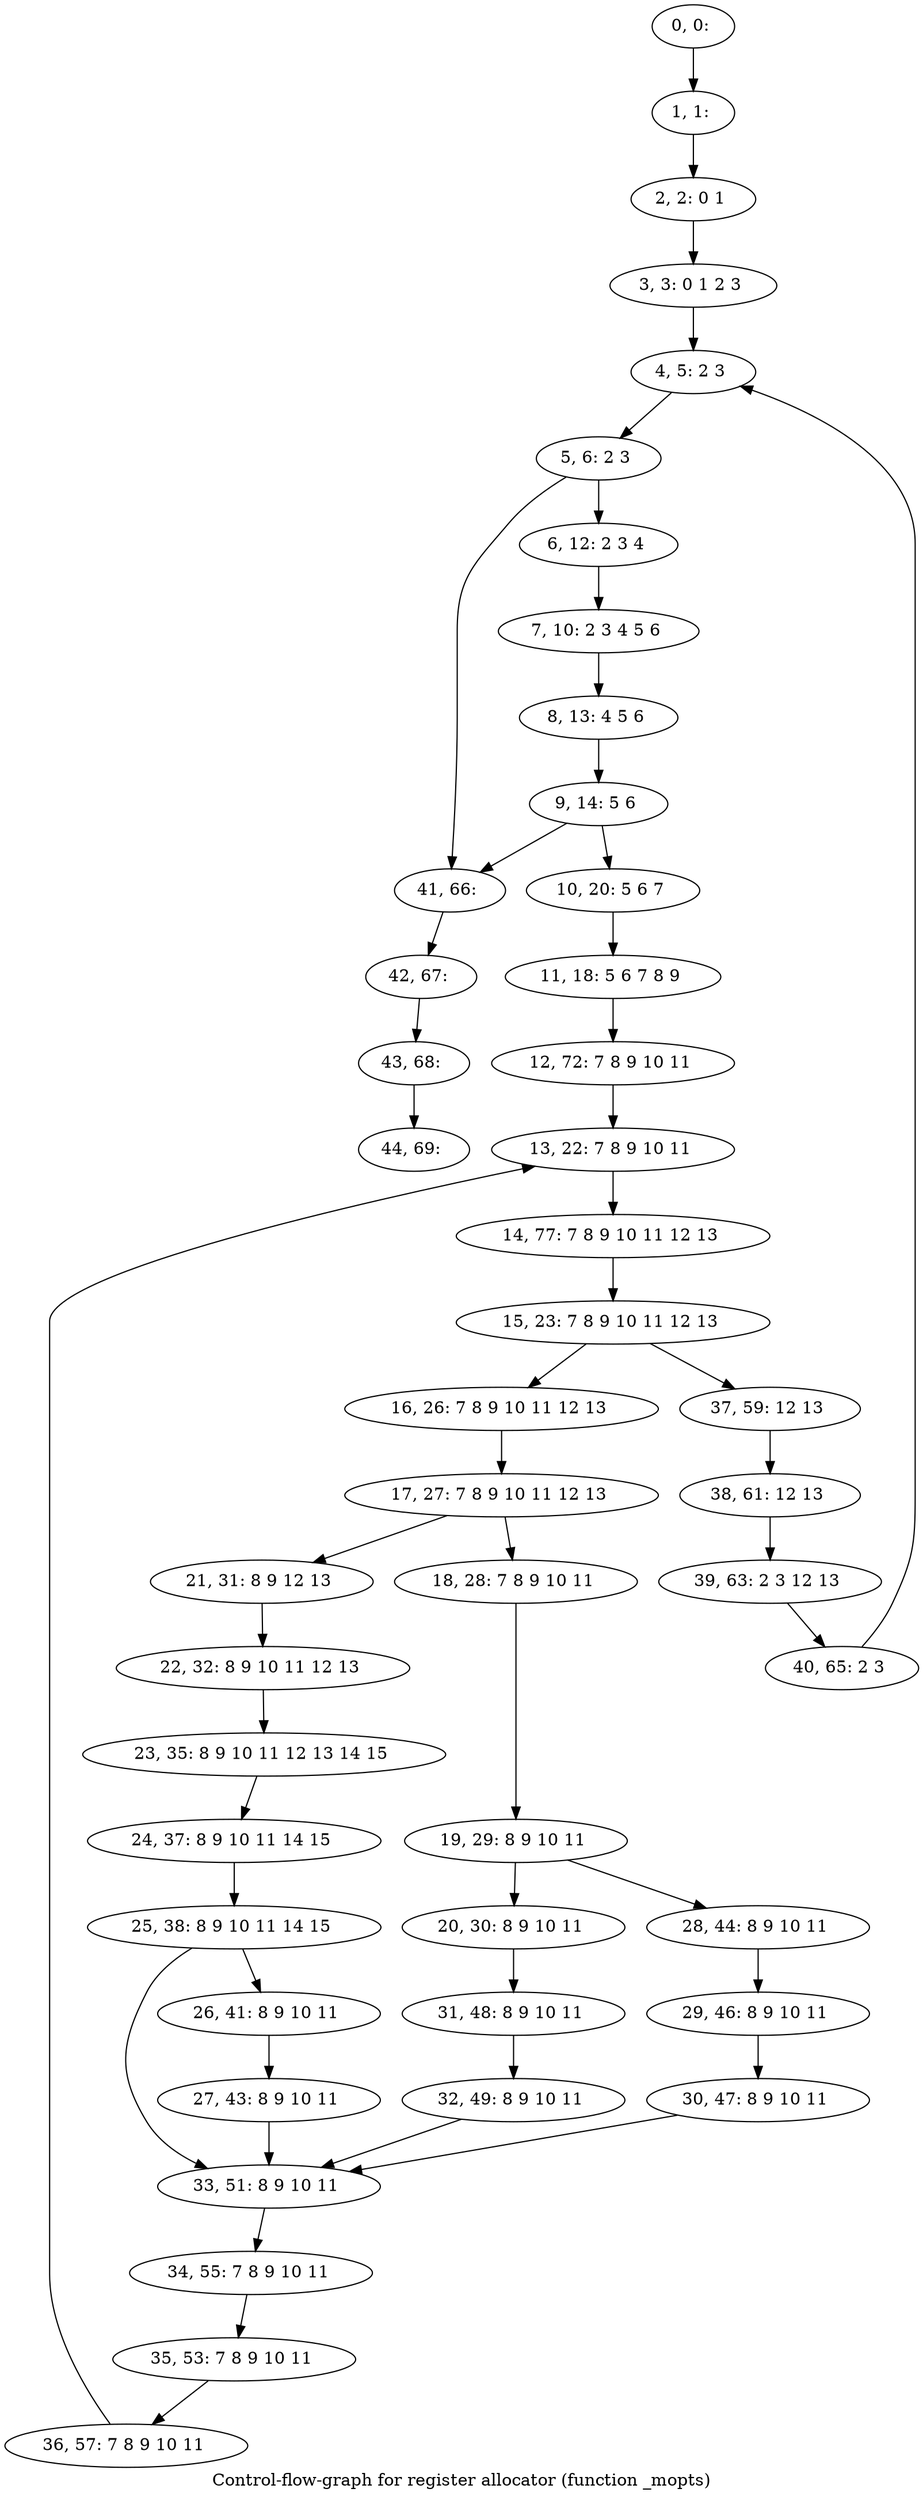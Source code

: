 digraph G {
graph [label="Control-flow-graph for register allocator (function _mopts)"]
0[label="0, 0: "];
1[label="1, 1: "];
2[label="2, 2: 0 1 "];
3[label="3, 3: 0 1 2 3 "];
4[label="4, 5: 2 3 "];
5[label="5, 6: 2 3 "];
6[label="6, 12: 2 3 4 "];
7[label="7, 10: 2 3 4 5 6 "];
8[label="8, 13: 4 5 6 "];
9[label="9, 14: 5 6 "];
10[label="10, 20: 5 6 7 "];
11[label="11, 18: 5 6 7 8 9 "];
12[label="12, 72: 7 8 9 10 11 "];
13[label="13, 22: 7 8 9 10 11 "];
14[label="14, 77: 7 8 9 10 11 12 13 "];
15[label="15, 23: 7 8 9 10 11 12 13 "];
16[label="16, 26: 7 8 9 10 11 12 13 "];
17[label="17, 27: 7 8 9 10 11 12 13 "];
18[label="18, 28: 7 8 9 10 11 "];
19[label="19, 29: 8 9 10 11 "];
20[label="20, 30: 8 9 10 11 "];
21[label="21, 31: 8 9 12 13 "];
22[label="22, 32: 8 9 10 11 12 13 "];
23[label="23, 35: 8 9 10 11 12 13 14 15 "];
24[label="24, 37: 8 9 10 11 14 15 "];
25[label="25, 38: 8 9 10 11 14 15 "];
26[label="26, 41: 8 9 10 11 "];
27[label="27, 43: 8 9 10 11 "];
28[label="28, 44: 8 9 10 11 "];
29[label="29, 46: 8 9 10 11 "];
30[label="30, 47: 8 9 10 11 "];
31[label="31, 48: 8 9 10 11 "];
32[label="32, 49: 8 9 10 11 "];
33[label="33, 51: 8 9 10 11 "];
34[label="34, 55: 7 8 9 10 11 "];
35[label="35, 53: 7 8 9 10 11 "];
36[label="36, 57: 7 8 9 10 11 "];
37[label="37, 59: 12 13 "];
38[label="38, 61: 12 13 "];
39[label="39, 63: 2 3 12 13 "];
40[label="40, 65: 2 3 "];
41[label="41, 66: "];
42[label="42, 67: "];
43[label="43, 68: "];
44[label="44, 69: "];
0->1 ;
1->2 ;
2->3 ;
3->4 ;
4->5 ;
5->6 ;
5->41 ;
6->7 ;
7->8 ;
8->9 ;
9->10 ;
9->41 ;
10->11 ;
11->12 ;
12->13 ;
13->14 ;
14->15 ;
15->16 ;
15->37 ;
16->17 ;
17->18 ;
17->21 ;
18->19 ;
19->20 ;
19->28 ;
20->31 ;
21->22 ;
22->23 ;
23->24 ;
24->25 ;
25->26 ;
25->33 ;
26->27 ;
27->33 ;
28->29 ;
29->30 ;
30->33 ;
31->32 ;
32->33 ;
33->34 ;
34->35 ;
35->36 ;
36->13 ;
37->38 ;
38->39 ;
39->40 ;
40->4 ;
41->42 ;
42->43 ;
43->44 ;
}
